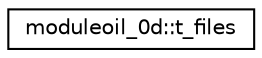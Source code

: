 digraph "Graphical Class Hierarchy"
{
 // LATEX_PDF_SIZE
  edge [fontname="Helvetica",fontsize="10",labelfontname="Helvetica",labelfontsize="10"];
  node [fontname="Helvetica",fontsize="10",shape=record];
  rankdir="LR";
  Node0 [label="moduleoil_0d::t_files",height=0.2,width=0.4,color="black", fillcolor="white", style="filled",URL="$structmoduleoil__0d_1_1t__files.html",tooltip=" "];
}
